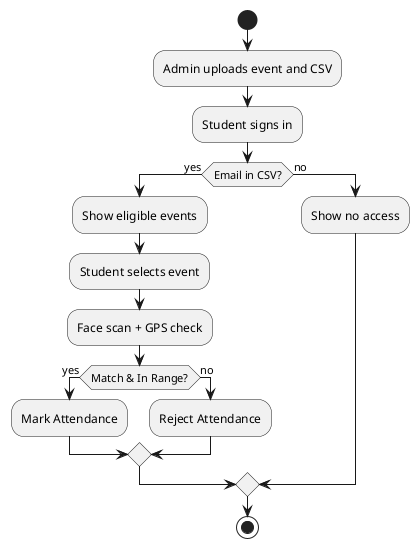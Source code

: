 @startuml

'=============================
' ACTIVITY DIAGRAM
'=============================
start
:Admin uploads event and CSV;
:Student signs in;
if (Email in CSV?) then (yes)
  :Show eligible events;
  :Student selects event;
  :Face scan + GPS check;
  if (Match & In Range?) then (yes)
    :Mark Attendance;
  else (no)
    :Reject Attendance;
  endif
else (no)
  :Show no access;
endif
stop

@enduml
